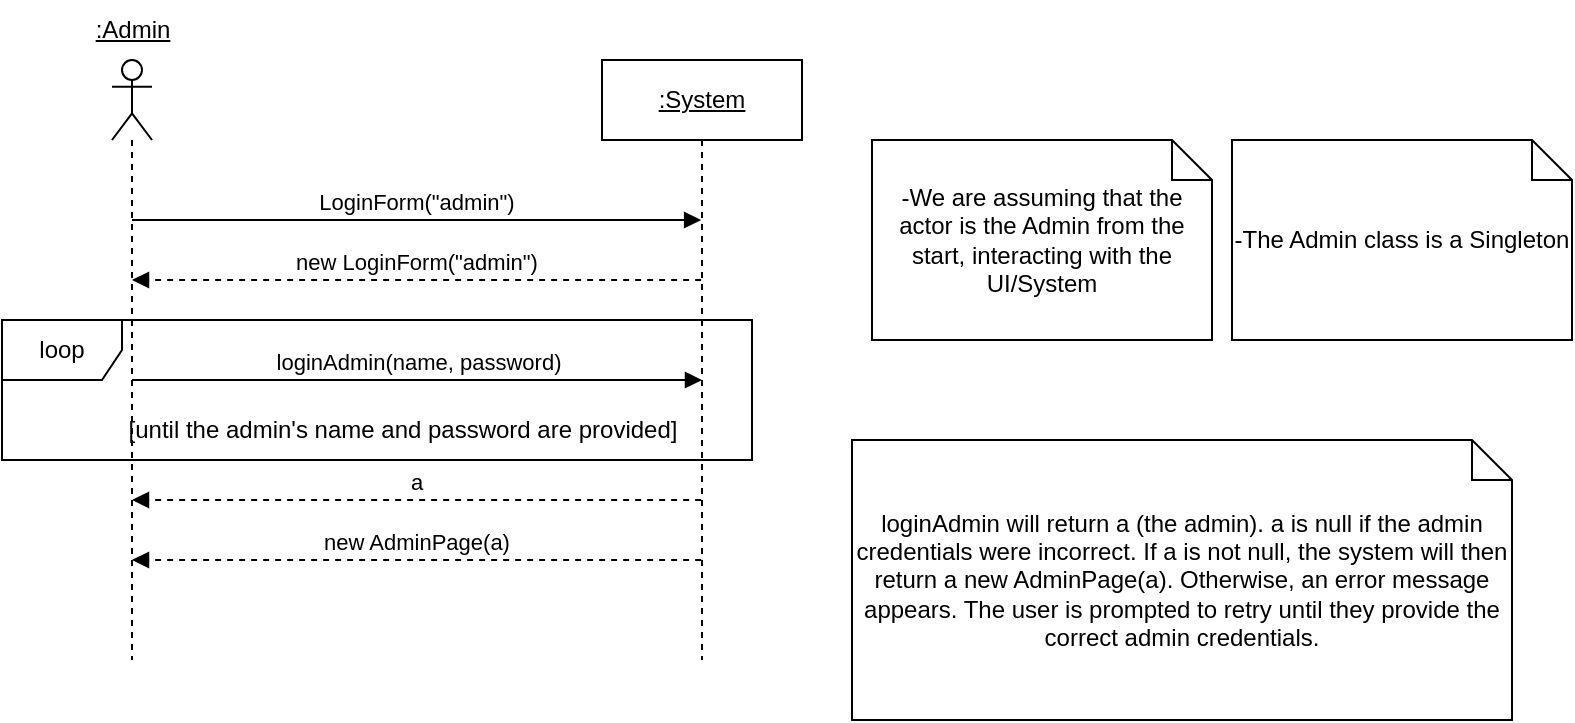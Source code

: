 <mxfile version="24.8.0">
  <diagram name="Page-1" id="2YBvvXClWsGukQMizWep">
    <mxGraphModel dx="989" dy="514" grid="1" gridSize="10" guides="1" tooltips="1" connect="1" arrows="1" fold="1" page="1" pageScale="1" pageWidth="850" pageHeight="1100" math="0" shadow="0">
      <root>
        <mxCell id="0" />
        <mxCell id="1" parent="0" />
        <mxCell id="QT0idfkxXLzTyoDSYEQH-2" value="" style="shape=umlLifeline;perimeter=lifelinePerimeter;whiteSpace=wrap;html=1;container=1;dropTarget=0;collapsible=0;recursiveResize=0;outlineConnect=0;portConstraint=eastwest;newEdgeStyle={&quot;curved&quot;:0,&quot;rounded&quot;:0};participant=umlActor;" parent="1" vertex="1">
          <mxGeometry x="80" y="50" width="20" height="300" as="geometry" />
        </mxCell>
        <mxCell id="QT0idfkxXLzTyoDSYEQH-3" value="&lt;u&gt;:Admin&lt;/u&gt;" style="text;html=1;align=center;verticalAlign=middle;resizable=0;points=[];autosize=1;strokeColor=none;fillColor=none;" parent="1" vertex="1">
          <mxGeometry x="60" y="20" width="60" height="30" as="geometry" />
        </mxCell>
        <mxCell id="QT0idfkxXLzTyoDSYEQH-4" value="&lt;u&gt;:System&lt;/u&gt;" style="shape=umlLifeline;perimeter=lifelinePerimeter;whiteSpace=wrap;html=1;container=1;dropTarget=0;collapsible=0;recursiveResize=0;outlineConnect=0;portConstraint=eastwest;newEdgeStyle={&quot;curved&quot;:0,&quot;rounded&quot;:0};" parent="1" vertex="1">
          <mxGeometry x="325" y="50" width="100" height="300" as="geometry" />
        </mxCell>
        <mxCell id="QT0idfkxXLzTyoDSYEQH-8" value="-We are assuming that the actor is the Admin from the start, interacting with the UI/System" style="shape=note;size=20;whiteSpace=wrap;html=1;" parent="1" vertex="1">
          <mxGeometry x="460" y="90" width="170" height="100" as="geometry" />
        </mxCell>
        <mxCell id="QT0idfkxXLzTyoDSYEQH-14" value="loginAdmin(name, password)" style="html=1;verticalAlign=bottom;endArrow=block;edgeStyle=elbowEdgeStyle;elbow=horizontal;curved=0;rounded=0;" parent="1" edge="1">
          <mxGeometry relative="1" as="geometry">
            <mxPoint x="90" y="210" as="sourcePoint" />
            <Array as="points">
              <mxPoint x="180" y="210" />
            </Array>
            <mxPoint x="375" y="210" as="targetPoint" />
          </mxGeometry>
        </mxCell>
        <mxCell id="QT0idfkxXLzTyoDSYEQH-15" value="LoginForm(&quot;admin&quot;)" style="html=1;verticalAlign=bottom;endArrow=block;edgeStyle=elbowEdgeStyle;elbow=vertical;curved=0;rounded=0;" parent="1" edge="1">
          <mxGeometry x="0.0" relative="1" as="geometry">
            <mxPoint x="89.999" y="130" as="sourcePoint" />
            <Array as="points">
              <mxPoint x="180.07" y="130" />
            </Array>
            <mxPoint x="374.57" y="130" as="targetPoint" />
            <mxPoint as="offset" />
          </mxGeometry>
        </mxCell>
        <mxCell id="QT0idfkxXLzTyoDSYEQH-16" value="a" style="html=1;verticalAlign=bottom;endArrow=block;edgeStyle=elbowEdgeStyle;elbow=vertical;curved=0;rounded=0;dashed=1;" parent="1" edge="1">
          <mxGeometry relative="1" as="geometry">
            <mxPoint x="374.57" y="270" as="sourcePoint" />
            <Array as="points">
              <mxPoint x="180.07" y="270" />
            </Array>
            <mxPoint x="89.999" y="270" as="targetPoint" />
            <mxPoint as="offset" />
          </mxGeometry>
        </mxCell>
        <mxCell id="QT0idfkxXLzTyoDSYEQH-17" value="new LoginForm(&quot;admin&quot;)" style="html=1;verticalAlign=bottom;endArrow=block;edgeStyle=elbowEdgeStyle;elbow=vertical;curved=0;rounded=0;dashed=1;" parent="1" edge="1">
          <mxGeometry x="0.0" relative="1" as="geometry">
            <mxPoint x="374.57" y="160" as="sourcePoint" />
            <Array as="points">
              <mxPoint x="180.07" y="160" />
            </Array>
            <mxPoint x="89.999" y="160" as="targetPoint" />
            <mxPoint as="offset" />
          </mxGeometry>
        </mxCell>
        <mxCell id="QT0idfkxXLzTyoDSYEQH-19" value="new AdminPage(a)" style="html=1;verticalAlign=bottom;endArrow=block;edgeStyle=elbowEdgeStyle;elbow=vertical;curved=0;rounded=0;dashed=1;" parent="1" edge="1">
          <mxGeometry relative="1" as="geometry">
            <mxPoint x="374.57" y="300" as="sourcePoint" />
            <Array as="points">
              <mxPoint x="180.07" y="300" />
            </Array>
            <mxPoint x="89.999" y="300" as="targetPoint" />
            <mxPoint as="offset" />
          </mxGeometry>
        </mxCell>
        <mxCell id="yyHUzbSpZ9JDn9Qdpaiw-2" value="loop" style="shape=umlFrame;whiteSpace=wrap;html=1;pointerEvents=0;" parent="1" vertex="1">
          <mxGeometry x="25" y="180" width="375" height="70" as="geometry" />
        </mxCell>
        <mxCell id="yyHUzbSpZ9JDn9Qdpaiw-3" value="[until the admin&#39;s name and password are provided]" style="text;html=1;align=center;verticalAlign=middle;resizable=0;points=[];autosize=1;strokeColor=none;fillColor=none;" parent="1" vertex="1">
          <mxGeometry x="75" y="220" width="300" height="30" as="geometry" />
        </mxCell>
        <mxCell id="yyHUzbSpZ9JDn9Qdpaiw-4" value="loginAdmin will return a (the admin). a is null if the admin credentials were incorrect. If a is not null, the system will then return a new AdminPage(a). Otherwise, an error message appears. The user is prompted to retry until they provide the correct admin credentials." style="shape=note;size=20;whiteSpace=wrap;html=1;" parent="1" vertex="1">
          <mxGeometry x="450" y="240" width="330" height="140" as="geometry" />
        </mxCell>
        <mxCell id="gnt5oADdnUZak4eXVV9X-1" value="-The Admin class is a Singleton" style="shape=note;size=20;whiteSpace=wrap;html=1;" vertex="1" parent="1">
          <mxGeometry x="640" y="90" width="170" height="100" as="geometry" />
        </mxCell>
      </root>
    </mxGraphModel>
  </diagram>
</mxfile>
